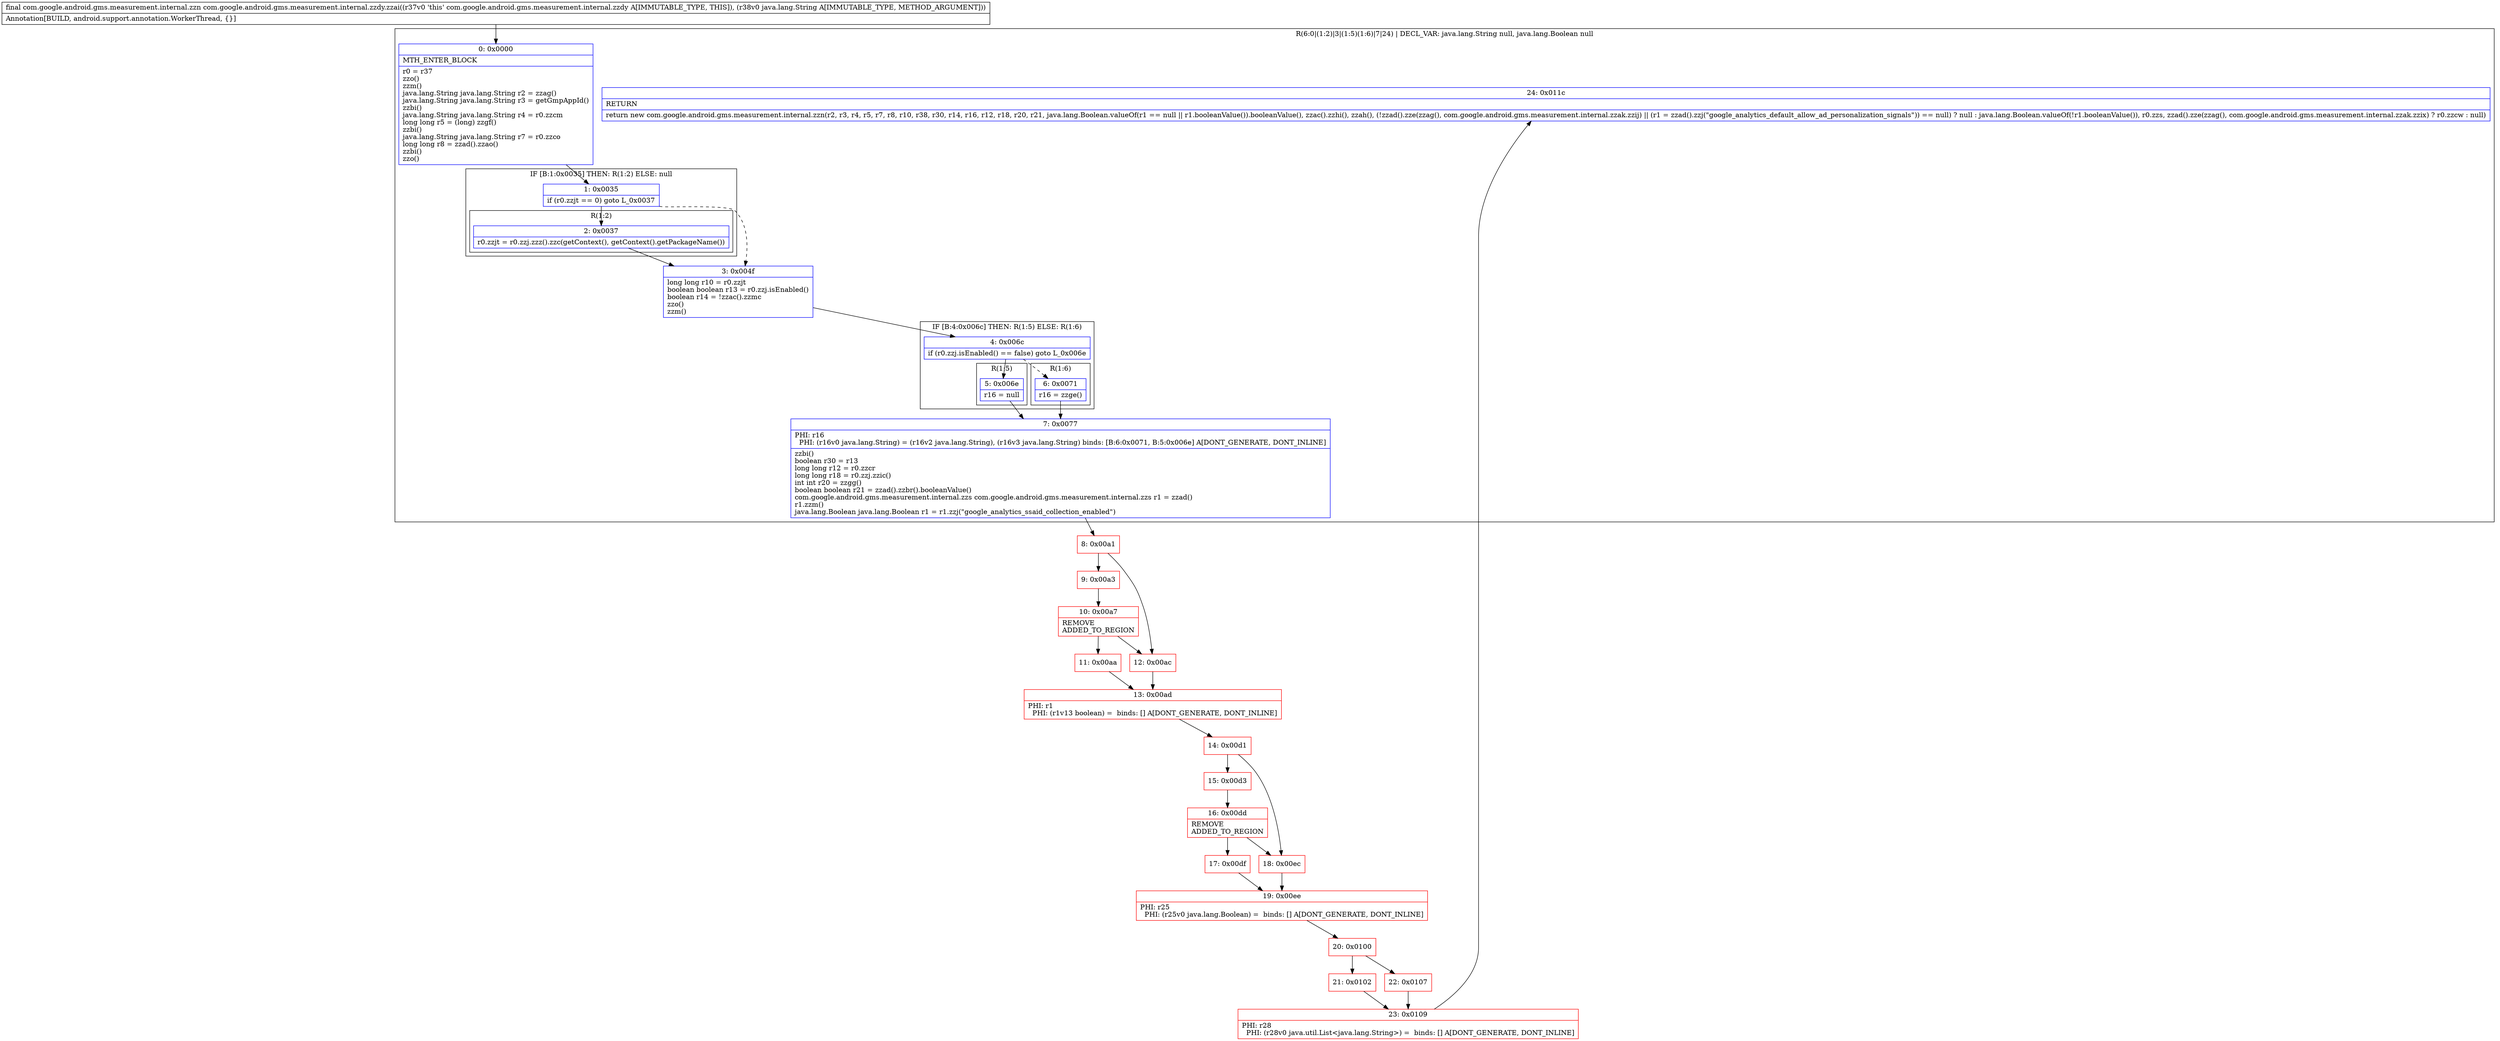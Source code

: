 digraph "CFG forcom.google.android.gms.measurement.internal.zzdy.zzai(Ljava\/lang\/String;)Lcom\/google\/android\/gms\/measurement\/internal\/zzn;" {
subgraph cluster_Region_1682944815 {
label = "R(6:0|(1:2)|3|(1:5)(1:6)|7|24) | DECL_VAR: java.lang.String null, java.lang.Boolean null\l";
node [shape=record,color=blue];
Node_0 [shape=record,label="{0\:\ 0x0000|MTH_ENTER_BLOCK\l|r0 = r37\lzzo()\lzzm()\ljava.lang.String java.lang.String r2 = zzag()\ljava.lang.String java.lang.String r3 = getGmpAppId()\lzzbi()\ljava.lang.String java.lang.String r4 = r0.zzcm\llong long r5 = (long) zzgf()\lzzbi()\ljava.lang.String java.lang.String r7 = r0.zzco\llong long r8 = zzad().zzao()\lzzbi()\lzzo()\l}"];
subgraph cluster_IfRegion_1909066991 {
label = "IF [B:1:0x0035] THEN: R(1:2) ELSE: null";
node [shape=record,color=blue];
Node_1 [shape=record,label="{1\:\ 0x0035|if (r0.zzjt == 0) goto L_0x0037\l}"];
subgraph cluster_Region_505063961 {
label = "R(1:2)";
node [shape=record,color=blue];
Node_2 [shape=record,label="{2\:\ 0x0037|r0.zzjt = r0.zzj.zzz().zzc(getContext(), getContext().getPackageName())\l}"];
}
}
Node_3 [shape=record,label="{3\:\ 0x004f|long long r10 = r0.zzjt\lboolean boolean r13 = r0.zzj.isEnabled()\lboolean r14 = !zzac().zzmc\lzzo()\lzzm()\l}"];
subgraph cluster_IfRegion_1052933438 {
label = "IF [B:4:0x006c] THEN: R(1:5) ELSE: R(1:6)";
node [shape=record,color=blue];
Node_4 [shape=record,label="{4\:\ 0x006c|if (r0.zzj.isEnabled() == false) goto L_0x006e\l}"];
subgraph cluster_Region_1809788534 {
label = "R(1:5)";
node [shape=record,color=blue];
Node_5 [shape=record,label="{5\:\ 0x006e|r16 = null\l}"];
}
subgraph cluster_Region_1213809917 {
label = "R(1:6)";
node [shape=record,color=blue];
Node_6 [shape=record,label="{6\:\ 0x0071|r16 = zzge()\l}"];
}
}
Node_7 [shape=record,label="{7\:\ 0x0077|PHI: r16 \l  PHI: (r16v0 java.lang.String) = (r16v2 java.lang.String), (r16v3 java.lang.String) binds: [B:6:0x0071, B:5:0x006e] A[DONT_GENERATE, DONT_INLINE]\l|zzbi()\lboolean r30 = r13\llong long r12 = r0.zzcr\llong long r18 = r0.zzj.zzic()\lint int r20 = zzgg()\lboolean boolean r21 = zzad().zzbr().booleanValue()\lcom.google.android.gms.measurement.internal.zzs com.google.android.gms.measurement.internal.zzs r1 = zzad()\lr1.zzm()\ljava.lang.Boolean java.lang.Boolean r1 = r1.zzj(\"google_analytics_ssaid_collection_enabled\")\l}"];
Node_24 [shape=record,label="{24\:\ 0x011c|RETURN\l|return new com.google.android.gms.measurement.internal.zzn(r2, r3, r4, r5, r7, r8, r10, r38, r30, r14, r16, r12, r18, r20, r21, java.lang.Boolean.valueOf(r1 == null \|\| r1.booleanValue()).booleanValue(), zzac().zzhi(), zzah(), (!zzad().zze(zzag(), com.google.android.gms.measurement.internal.zzak.zzij) \|\| (r1 = zzad().zzj(\"google_analytics_default_allow_ad_personalization_signals\")) == null) ? null : java.lang.Boolean.valueOf(!r1.booleanValue()), r0.zzs, zzad().zze(zzag(), com.google.android.gms.measurement.internal.zzak.zzix) ? r0.zzcw : null)\l}"];
}
Node_8 [shape=record,color=red,label="{8\:\ 0x00a1}"];
Node_9 [shape=record,color=red,label="{9\:\ 0x00a3}"];
Node_10 [shape=record,color=red,label="{10\:\ 0x00a7|REMOVE\lADDED_TO_REGION\l}"];
Node_11 [shape=record,color=red,label="{11\:\ 0x00aa}"];
Node_12 [shape=record,color=red,label="{12\:\ 0x00ac}"];
Node_13 [shape=record,color=red,label="{13\:\ 0x00ad|PHI: r1 \l  PHI: (r1v13 boolean) =  binds: [] A[DONT_GENERATE, DONT_INLINE]\l}"];
Node_14 [shape=record,color=red,label="{14\:\ 0x00d1}"];
Node_15 [shape=record,color=red,label="{15\:\ 0x00d3}"];
Node_16 [shape=record,color=red,label="{16\:\ 0x00dd|REMOVE\lADDED_TO_REGION\l}"];
Node_17 [shape=record,color=red,label="{17\:\ 0x00df}"];
Node_18 [shape=record,color=red,label="{18\:\ 0x00ec}"];
Node_19 [shape=record,color=red,label="{19\:\ 0x00ee|PHI: r25 \l  PHI: (r25v0 java.lang.Boolean) =  binds: [] A[DONT_GENERATE, DONT_INLINE]\l}"];
Node_20 [shape=record,color=red,label="{20\:\ 0x0100}"];
Node_21 [shape=record,color=red,label="{21\:\ 0x0102}"];
Node_22 [shape=record,color=red,label="{22\:\ 0x0107}"];
Node_23 [shape=record,color=red,label="{23\:\ 0x0109|PHI: r28 \l  PHI: (r28v0 java.util.List\<java.lang.String\>) =  binds: [] A[DONT_GENERATE, DONT_INLINE]\l}"];
MethodNode[shape=record,label="{final com.google.android.gms.measurement.internal.zzn com.google.android.gms.measurement.internal.zzdy.zzai((r37v0 'this' com.google.android.gms.measurement.internal.zzdy A[IMMUTABLE_TYPE, THIS]), (r38v0 java.lang.String A[IMMUTABLE_TYPE, METHOD_ARGUMENT]))  | Annotation[BUILD, android.support.annotation.WorkerThread, \{\}]\l}"];
MethodNode -> Node_0;
Node_0 -> Node_1;
Node_1 -> Node_2;
Node_1 -> Node_3[style=dashed];
Node_2 -> Node_3;
Node_3 -> Node_4;
Node_4 -> Node_5;
Node_4 -> Node_6[style=dashed];
Node_5 -> Node_7;
Node_6 -> Node_7;
Node_7 -> Node_8;
Node_8 -> Node_9;
Node_8 -> Node_12;
Node_9 -> Node_10;
Node_10 -> Node_11;
Node_10 -> Node_12;
Node_11 -> Node_13;
Node_12 -> Node_13;
Node_13 -> Node_14;
Node_14 -> Node_15;
Node_14 -> Node_18;
Node_15 -> Node_16;
Node_16 -> Node_17;
Node_16 -> Node_18;
Node_17 -> Node_19;
Node_18 -> Node_19;
Node_19 -> Node_20;
Node_20 -> Node_21;
Node_20 -> Node_22;
Node_21 -> Node_23;
Node_22 -> Node_23;
Node_23 -> Node_24;
}

